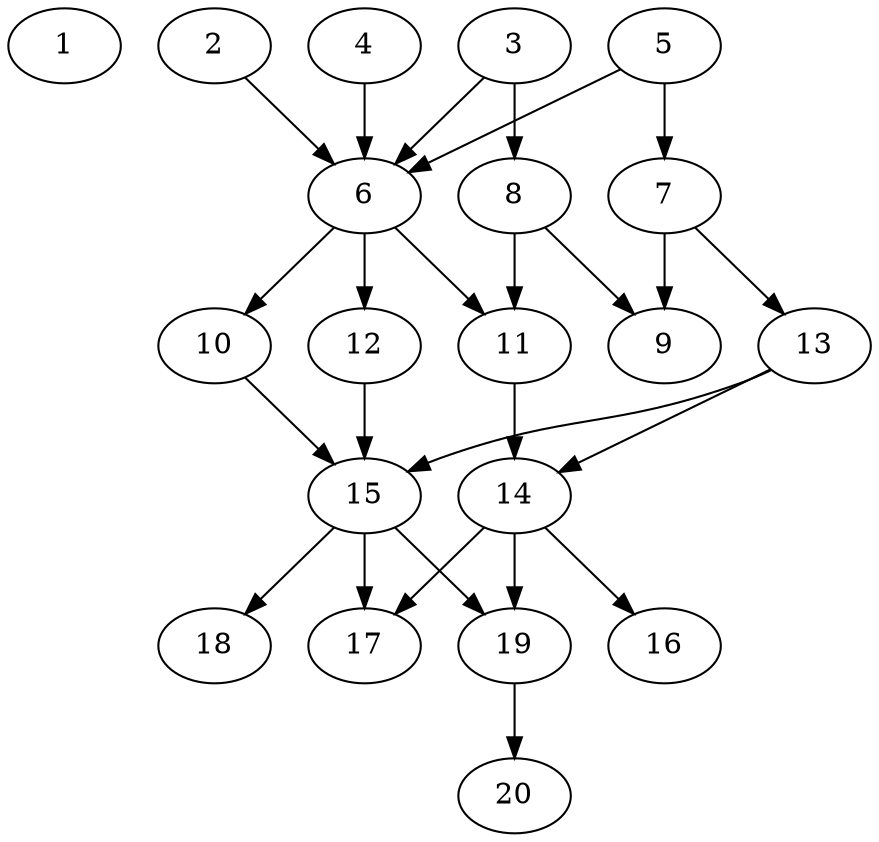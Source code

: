 // DAG automatically generated by daggen at Tue Jul 23 14:27:02 2019
// ./daggen --dot -n 20 --ccr 0.4 --fat 0.5 --regular 0.5 --density 0.7 --mindata 5242880 --maxdata 52428800 
digraph G {
  1 [size="122723840", alpha="0.06", expect_size="49089536"] 
  2 [size="99151360", alpha="0.13", expect_size="39660544"] 
  2 -> 6 [size ="39660544"]
  3 [size="19328000", alpha="0.07", expect_size="7731200"] 
  3 -> 6 [size ="7731200"]
  3 -> 8 [size ="7731200"]
  4 [size="122585600", alpha="0.04", expect_size="49034240"] 
  4 -> 6 [size ="49034240"]
  5 [size="19747840", alpha="0.10", expect_size="7899136"] 
  5 -> 6 [size ="7899136"]
  5 -> 7 [size ="7899136"]
  6 [size="87889920", alpha="0.14", expect_size="35155968"] 
  6 -> 10 [size ="35155968"]
  6 -> 11 [size ="35155968"]
  6 -> 12 [size ="35155968"]
  7 [size="128645120", alpha="0.17", expect_size="51458048"] 
  7 -> 9 [size ="51458048"]
  7 -> 13 [size ="51458048"]
  8 [size="23690240", alpha="0.14", expect_size="9476096"] 
  8 -> 9 [size ="9476096"]
  8 -> 11 [size ="9476096"]
  9 [size="89856000", alpha="0.02", expect_size="35942400"] 
  10 [size="70323200", alpha="0.14", expect_size="28129280"] 
  10 -> 15 [size ="28129280"]
  11 [size="95649280", alpha="0.16", expect_size="38259712"] 
  11 -> 14 [size ="38259712"]
  12 [size="15265280", alpha="0.07", expect_size="6106112"] 
  12 -> 15 [size ="6106112"]
  13 [size="89771520", alpha="0.07", expect_size="35908608"] 
  13 -> 14 [size ="35908608"]
  13 -> 15 [size ="35908608"]
  14 [size="15352320", alpha="0.12", expect_size="6140928"] 
  14 -> 16 [size ="6140928"]
  14 -> 17 [size ="6140928"]
  14 -> 19 [size ="6140928"]
  15 [size="36392960", alpha="0.04", expect_size="14557184"] 
  15 -> 17 [size ="14557184"]
  15 -> 18 [size ="14557184"]
  15 -> 19 [size ="14557184"]
  16 [size="93470720", alpha="0.04", expect_size="37388288"] 
  17 [size="59217920", alpha="0.06", expect_size="23687168"] 
  18 [size="39377920", alpha="0.19", expect_size="15751168"] 
  19 [size="124674560", alpha="0.11", expect_size="49869824"] 
  19 -> 20 [size ="49869824"]
  20 [size="16972800", alpha="0.05", expect_size="6789120"] 
}
